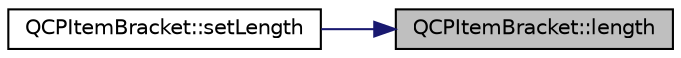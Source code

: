 digraph "QCPItemBracket::length"
{
 // LATEX_PDF_SIZE
  edge [fontname="Helvetica",fontsize="10",labelfontname="Helvetica",labelfontsize="10"];
  node [fontname="Helvetica",fontsize="10",shape=record];
  rankdir="RL";
  Node1 [label="QCPItemBracket::length",height=0.2,width=0.4,color="black", fillcolor="grey75", style="filled", fontcolor="black",tooltip=" "];
  Node1 -> Node2 [dir="back",color="midnightblue",fontsize="10",style="solid",fontname="Helvetica"];
  Node2 [label="QCPItemBracket::setLength",height=0.2,width=0.4,color="black", fillcolor="white", style="filled",URL="$classQCPItemBracket.html#ac7cfc3da7da9b5c5ac5dfbe4f0351b2a",tooltip=" "];
}
